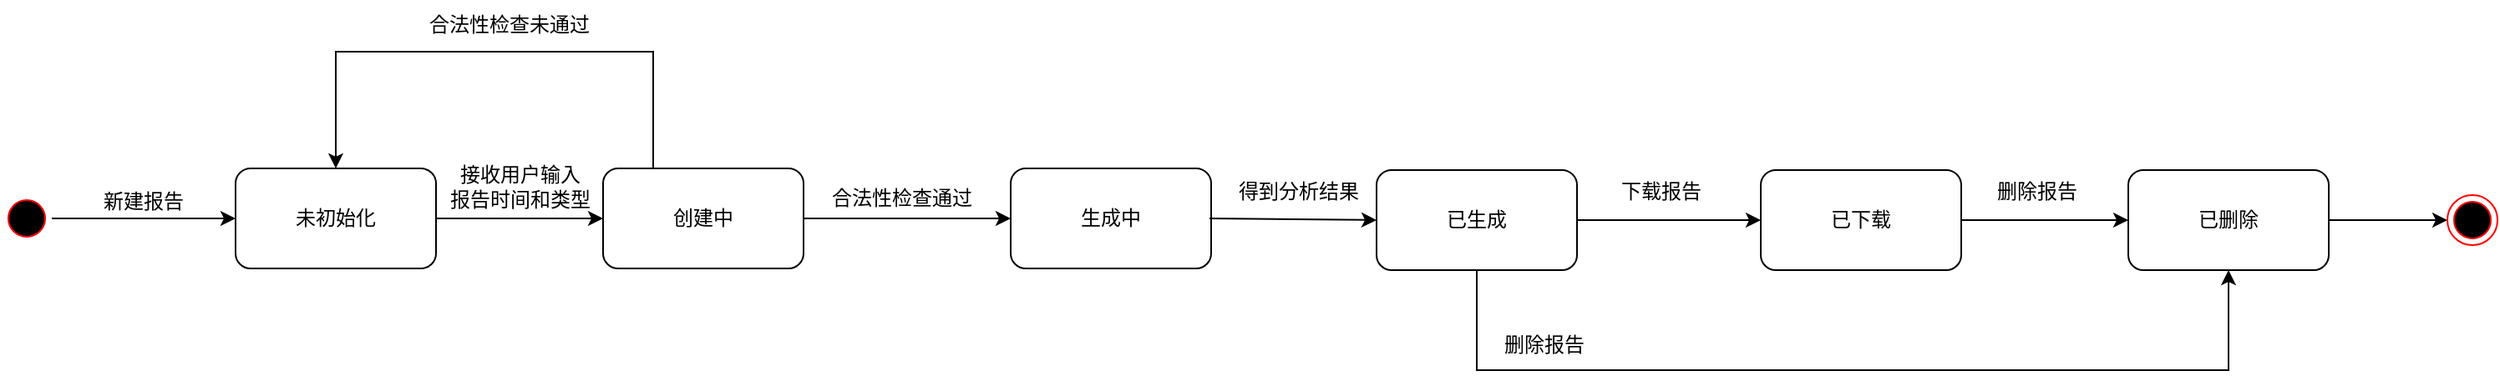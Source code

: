 <mxfile version="22.1.18" type="github">
  <diagram name="第 1 页" id="WLKe82YckZ-AthvR6e3o">
    <mxGraphModel dx="2441" dy="832" grid="1" gridSize="10" guides="1" tooltips="1" connect="1" arrows="1" fold="1" page="1" pageScale="1" pageWidth="827" pageHeight="1169" math="0" shadow="0">
      <root>
        <mxCell id="0" />
        <mxCell id="1" parent="0" />
        <mxCell id="-nO4xTUv9DtAdoL6QTUD-11" value="生成中" style="rounded=1;whiteSpace=wrap;html=1;" parent="1" vertex="1">
          <mxGeometry x="461" y="270" width="120" height="60" as="geometry" />
        </mxCell>
        <mxCell id="wGgZtADMz8uqcrAGJYZ0-2" style="edgeStyle=orthogonalEdgeStyle;rounded=0;orthogonalLoop=1;jettySize=auto;html=1;entryX=0;entryY=0.5;entryDx=0;entryDy=0;" parent="1" target="wGgZtADMz8uqcrAGJYZ0-1" edge="1">
          <mxGeometry relative="1" as="geometry">
            <mxPoint x="580" y="300" as="sourcePoint" />
          </mxGeometry>
        </mxCell>
        <mxCell id="l6yJgwb1NW9B_2ungp-H-36" value="" style="ellipse;html=1;shape=endState;fillColor=#000000;strokeColor=#ff0000;" parent="1" vertex="1">
          <mxGeometry x="1321" y="286" width="30" height="30" as="geometry" />
        </mxCell>
        <mxCell id="EPRzvtwArOqZ6eKEPvZ4-3" style="edgeStyle=orthogonalEdgeStyle;rounded=0;orthogonalLoop=1;jettySize=auto;html=1;" parent="1" source="wGgZtADMz8uqcrAGJYZ0-1" target="EPRzvtwArOqZ6eKEPvZ4-2" edge="1">
          <mxGeometry relative="1" as="geometry" />
        </mxCell>
        <mxCell id="EPRzvtwArOqZ6eKEPvZ4-9" style="edgeStyle=orthogonalEdgeStyle;rounded=0;orthogonalLoop=1;jettySize=auto;html=1;entryX=0.5;entryY=1;entryDx=0;entryDy=0;" parent="1" source="wGgZtADMz8uqcrAGJYZ0-1" target="EPRzvtwArOqZ6eKEPvZ4-5" edge="1">
          <mxGeometry relative="1" as="geometry">
            <Array as="points">
              <mxPoint x="740" y="391" />
              <mxPoint x="1190" y="391" />
            </Array>
          </mxGeometry>
        </mxCell>
        <mxCell id="wGgZtADMz8uqcrAGJYZ0-1" value="已生成" style="rounded=1;whiteSpace=wrap;html=1;" parent="1" vertex="1">
          <mxGeometry x="680" y="271" width="120" height="60" as="geometry" />
        </mxCell>
        <mxCell id="EPRzvtwArOqZ6eKEPvZ4-1" value="得到分析结果" style="text;html=1;align=center;verticalAlign=middle;resizable=0;points=[];autosize=1;strokeColor=none;fillColor=none;" parent="1" vertex="1">
          <mxGeometry x="583" y="269" width="100" height="30" as="geometry" />
        </mxCell>
        <mxCell id="EPRzvtwArOqZ6eKEPvZ4-6" style="edgeStyle=orthogonalEdgeStyle;rounded=0;orthogonalLoop=1;jettySize=auto;html=1;" parent="1" source="EPRzvtwArOqZ6eKEPvZ4-2" target="EPRzvtwArOqZ6eKEPvZ4-5" edge="1">
          <mxGeometry relative="1" as="geometry" />
        </mxCell>
        <mxCell id="EPRzvtwArOqZ6eKEPvZ4-2" value="已下载" style="rounded=1;whiteSpace=wrap;html=1;" parent="1" vertex="1">
          <mxGeometry x="910" y="271" width="120" height="60" as="geometry" />
        </mxCell>
        <mxCell id="EPRzvtwArOqZ6eKEPvZ4-4" value="下载报告" style="text;html=1;align=center;verticalAlign=middle;resizable=0;points=[];autosize=1;strokeColor=none;fillColor=none;" parent="1" vertex="1">
          <mxGeometry x="815" y="269" width="70" height="30" as="geometry" />
        </mxCell>
        <mxCell id="EPRzvtwArOqZ6eKEPvZ4-8" style="edgeStyle=orthogonalEdgeStyle;rounded=0;orthogonalLoop=1;jettySize=auto;html=1;" parent="1" source="EPRzvtwArOqZ6eKEPvZ4-5" target="l6yJgwb1NW9B_2ungp-H-36" edge="1">
          <mxGeometry relative="1" as="geometry" />
        </mxCell>
        <mxCell id="EPRzvtwArOqZ6eKEPvZ4-5" value="已删除" style="rounded=1;whiteSpace=wrap;html=1;" parent="1" vertex="1">
          <mxGeometry x="1130" y="271" width="120" height="60" as="geometry" />
        </mxCell>
        <mxCell id="EPRzvtwArOqZ6eKEPvZ4-7" value="删除报告" style="text;html=1;align=center;verticalAlign=middle;resizable=0;points=[];autosize=1;strokeColor=none;fillColor=none;" parent="1" vertex="1">
          <mxGeometry x="1040" y="269" width="70" height="30" as="geometry" />
        </mxCell>
        <mxCell id="EPRzvtwArOqZ6eKEPvZ4-10" value="删除报告" style="text;html=1;align=center;verticalAlign=middle;resizable=0;points=[];autosize=1;strokeColor=none;fillColor=none;" parent="1" vertex="1">
          <mxGeometry x="745" y="361" width="70" height="30" as="geometry" />
        </mxCell>
        <mxCell id="U-1gRtrwtGmdSA8jvJPS-1" style="edgeStyle=orthogonalEdgeStyle;rounded=0;orthogonalLoop=1;jettySize=auto;html=1;entryX=0;entryY=0.5;entryDx=0;entryDy=0;" edge="1" parent="1" source="U-1gRtrwtGmdSA8jvJPS-2" target="U-1gRtrwtGmdSA8jvJPS-8">
          <mxGeometry relative="1" as="geometry" />
        </mxCell>
        <mxCell id="U-1gRtrwtGmdSA8jvJPS-2" value="未初始化" style="rounded=1;whiteSpace=wrap;html=1;" vertex="1" parent="1">
          <mxGeometry x="-3" y="270" width="120" height="60" as="geometry" />
        </mxCell>
        <mxCell id="U-1gRtrwtGmdSA8jvJPS-3" style="edgeStyle=orthogonalEdgeStyle;rounded=0;orthogonalLoop=1;jettySize=auto;html=1;" edge="1" parent="1" source="U-1gRtrwtGmdSA8jvJPS-4" target="U-1gRtrwtGmdSA8jvJPS-2">
          <mxGeometry relative="1" as="geometry" />
        </mxCell>
        <mxCell id="U-1gRtrwtGmdSA8jvJPS-4" value="" style="ellipse;html=1;shape=startState;fillColor=#000000;strokeColor=#ff0000;" vertex="1" parent="1">
          <mxGeometry x="-143" y="285" width="30" height="30" as="geometry" />
        </mxCell>
        <mxCell id="U-1gRtrwtGmdSA8jvJPS-5" value="新建报告" style="text;html=1;strokeColor=none;fillColor=none;align=center;verticalAlign=middle;whiteSpace=wrap;rounded=0;" vertex="1" parent="1">
          <mxGeometry x="-123" y="275" width="130" height="30" as="geometry" />
        </mxCell>
        <mxCell id="U-1gRtrwtGmdSA8jvJPS-6" style="edgeStyle=orthogonalEdgeStyle;rounded=0;orthogonalLoop=1;jettySize=auto;html=1;exitX=0.5;exitY=0;exitDx=0;exitDy=0;entryX=0.5;entryY=0;entryDx=0;entryDy=0;" edge="1" parent="1" source="U-1gRtrwtGmdSA8jvJPS-8" target="U-1gRtrwtGmdSA8jvJPS-2">
          <mxGeometry relative="1" as="geometry">
            <Array as="points">
              <mxPoint x="247" y="270" />
              <mxPoint x="247" y="200" />
              <mxPoint x="57" y="200" />
            </Array>
          </mxGeometry>
        </mxCell>
        <mxCell id="U-1gRtrwtGmdSA8jvJPS-7" style="edgeStyle=orthogonalEdgeStyle;rounded=0;orthogonalLoop=1;jettySize=auto;html=1;" edge="1" parent="1" source="U-1gRtrwtGmdSA8jvJPS-8">
          <mxGeometry relative="1" as="geometry">
            <mxPoint x="461" y="300" as="targetPoint" />
          </mxGeometry>
        </mxCell>
        <mxCell id="U-1gRtrwtGmdSA8jvJPS-8" value="创建中" style="rounded=1;whiteSpace=wrap;html=1;" vertex="1" parent="1">
          <mxGeometry x="217" y="270" width="120" height="60" as="geometry" />
        </mxCell>
        <mxCell id="U-1gRtrwtGmdSA8jvJPS-9" value="接收用户输入&lt;br&gt;报告时间和类型" style="text;html=1;align=center;verticalAlign=middle;resizable=0;points=[];autosize=1;strokeColor=none;fillColor=none;" vertex="1" parent="1">
          <mxGeometry x="112" y="261" width="110" height="40" as="geometry" />
        </mxCell>
        <mxCell id="U-1gRtrwtGmdSA8jvJPS-10" value="合法性检查通过" style="text;html=1;strokeColor=none;fillColor=none;align=center;verticalAlign=middle;whiteSpace=wrap;rounded=0;" vertex="1" parent="1">
          <mxGeometry x="331" y="273" width="130" height="30" as="geometry" />
        </mxCell>
        <mxCell id="U-1gRtrwtGmdSA8jvJPS-11" value="合法性检查未通过" style="text;html=1;strokeColor=none;fillColor=none;align=center;verticalAlign=middle;whiteSpace=wrap;rounded=0;" vertex="1" parent="1">
          <mxGeometry x="86" y="169" width="150" height="30" as="geometry" />
        </mxCell>
      </root>
    </mxGraphModel>
  </diagram>
</mxfile>

